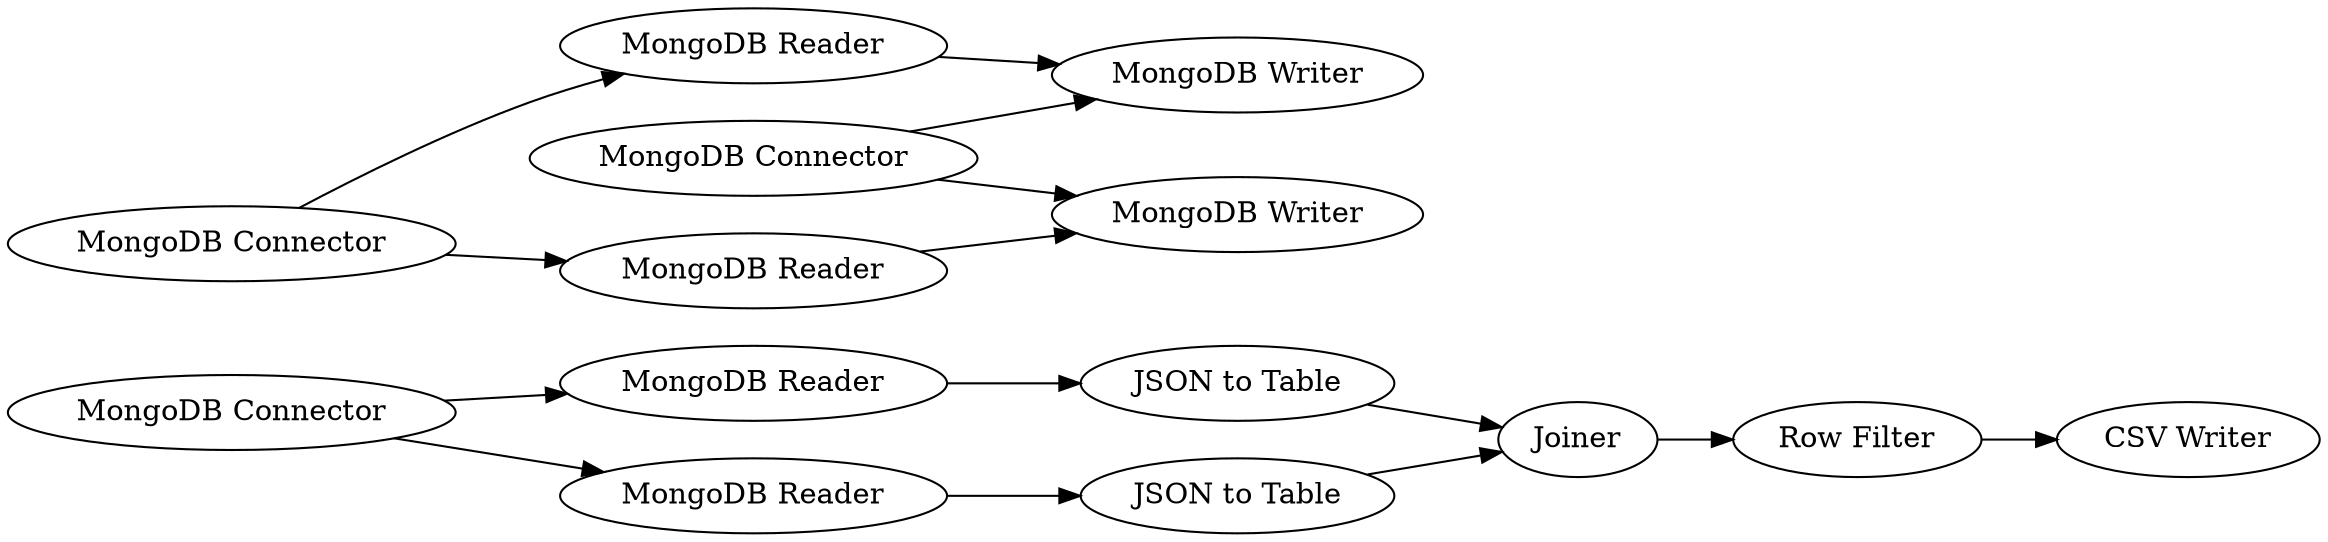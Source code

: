digraph {
	"323660089961991078_18" [label="Row Filter"]
	"323660089961991078_1" [label="MongoDB Connector"]
	"323660089961991078_10" [label="MongoDB Reader"]
	"323660089961991078_8" [label="MongoDB Connector"]
	"323660089961991078_9" [label="MongoDB Reader"]
	"323660089961991078_11" [label="JSON to Table"]
	"323660089961991078_13" [label=Joiner]
	"323660089961991078_4" [label="MongoDB Connector"]
	"323660089961991078_19" [label="CSV Writer"]
	"323660089961991078_2" [label="MongoDB Reader"]
	"323660089961991078_12" [label="JSON to Table"]
	"323660089961991078_6" [label="MongoDB Writer"]
	"323660089961991078_5" [label="MongoDB Reader"]
	"323660089961991078_7" [label="MongoDB Writer"]
	"323660089961991078_9" -> "323660089961991078_11"
	"323660089961991078_5" -> "323660089961991078_7"
	"323660089961991078_1" -> "323660089961991078_5"
	"323660089961991078_18" -> "323660089961991078_19"
	"323660089961991078_4" -> "323660089961991078_6"
	"323660089961991078_10" -> "323660089961991078_12"
	"323660089961991078_2" -> "323660089961991078_6"
	"323660089961991078_4" -> "323660089961991078_7"
	"323660089961991078_8" -> "323660089961991078_10"
	"323660089961991078_12" -> "323660089961991078_13"
	"323660089961991078_1" -> "323660089961991078_2"
	"323660089961991078_13" -> "323660089961991078_18"
	"323660089961991078_8" -> "323660089961991078_9"
	"323660089961991078_11" -> "323660089961991078_13"
	rankdir=LR
}
